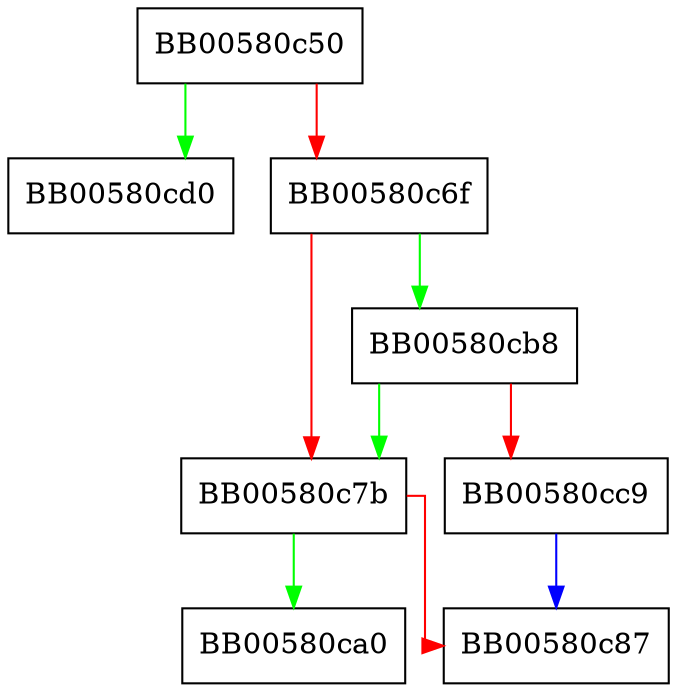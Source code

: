 digraph ec_copy_parameters {
  node [shape="box"];
  graph [splines=ortho];
  BB00580c50 -> BB00580cd0 [color="green"];
  BB00580c50 -> BB00580c6f [color="red"];
  BB00580c6f -> BB00580cb8 [color="green"];
  BB00580c6f -> BB00580c7b [color="red"];
  BB00580c7b -> BB00580ca0 [color="green"];
  BB00580c7b -> BB00580c87 [color="red"];
  BB00580cb8 -> BB00580c7b [color="green"];
  BB00580cb8 -> BB00580cc9 [color="red"];
  BB00580cc9 -> BB00580c87 [color="blue"];
}
